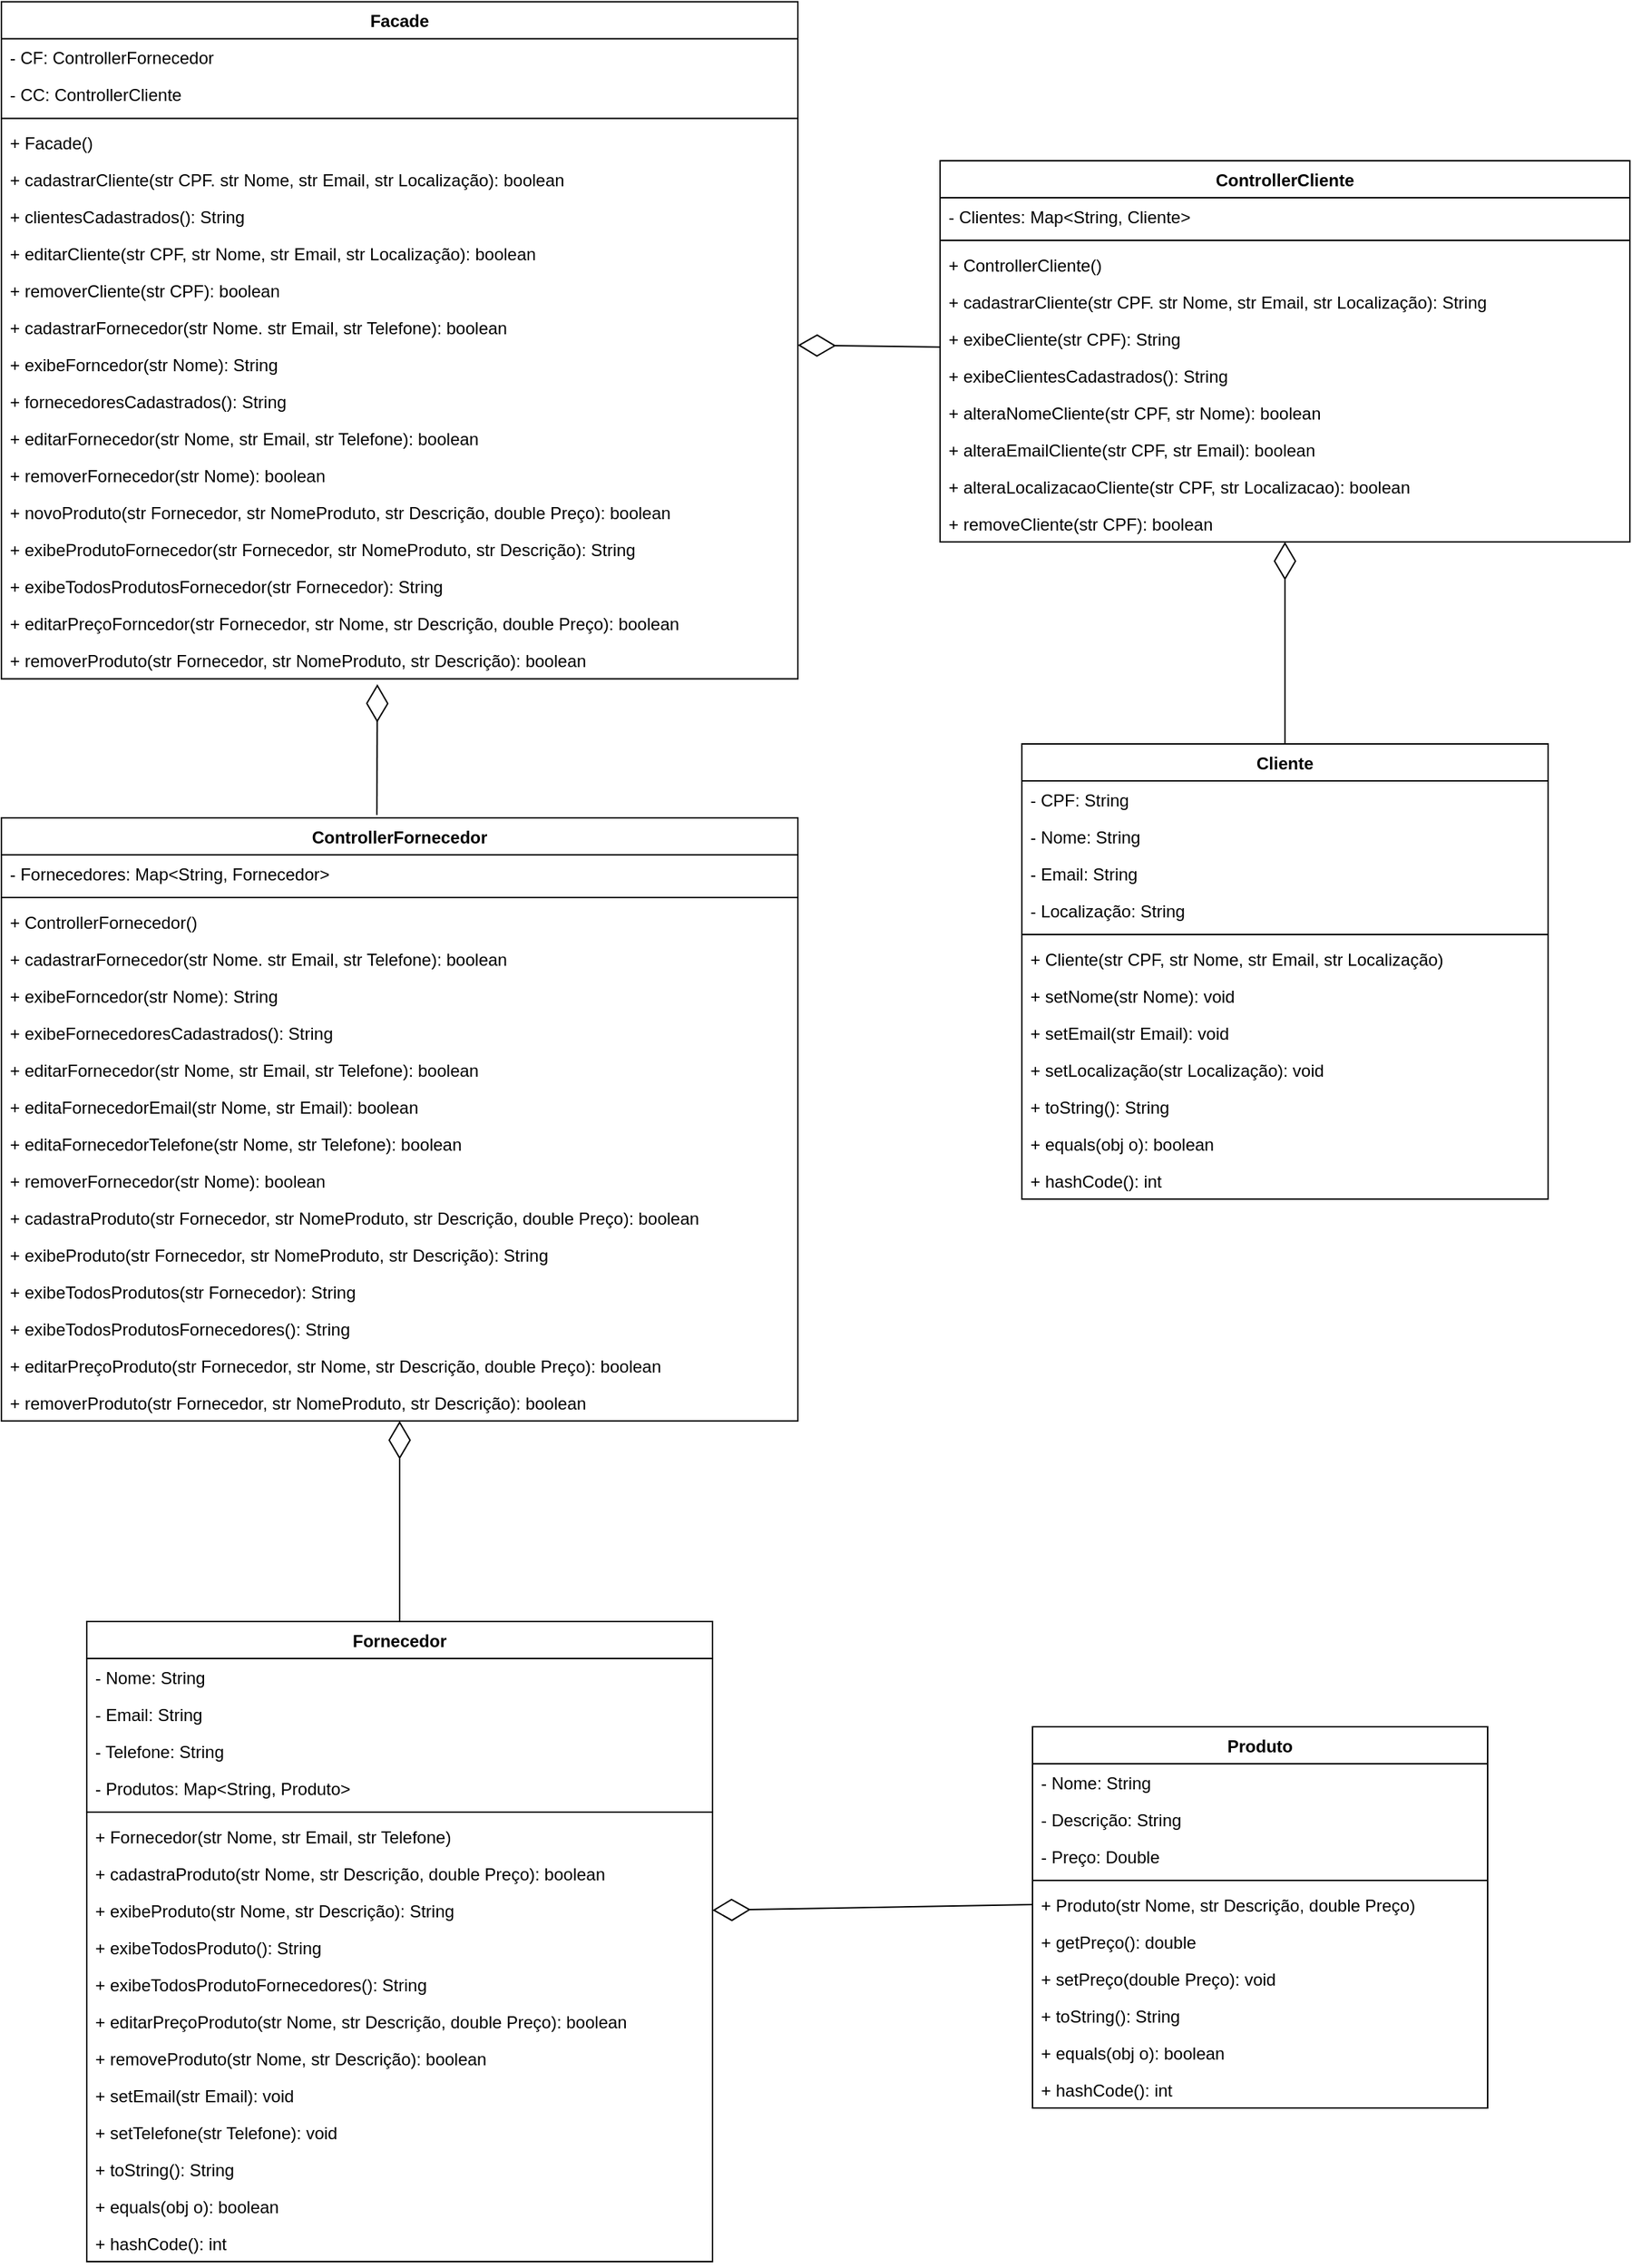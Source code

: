 <mxfile version="10.6.6" type="github"><diagram id="1dacf897ab-67nC6Y--v" name="Page-1"><mxGraphModel dx="2654" dy="2656" grid="1" gridSize="10" guides="1" tooltips="1" connect="1" arrows="1" fold="1" page="1" pageScale="1" pageWidth="850" pageHeight="1100" math="0" shadow="0"><root><mxCell id="0"/><mxCell id="1" parent="0"/><mxCell id="9AOsRPNk2wngLEuKn75F-15" value="ControllerFornecedor" style="swimlane;fontStyle=1;align=center;verticalAlign=top;childLayout=stackLayout;horizontal=1;startSize=26;horizontalStack=0;resizeParent=1;resizeParentMax=0;resizeLast=0;collapsible=1;marginBottom=0;" parent="1" vertex="1"><mxGeometry x="30" y="132" width="560" height="424" as="geometry"/></mxCell><mxCell id="9AOsRPNk2wngLEuKn75F-70" value="- Fornecedores: Map&lt;String, Fornecedor&gt;" style="text;strokeColor=none;fillColor=none;align=left;verticalAlign=top;spacingLeft=4;spacingRight=4;overflow=hidden;rotatable=0;points=[[0,0.5],[1,0.5]];portConstraint=eastwest;" parent="9AOsRPNk2wngLEuKn75F-15" vertex="1"><mxGeometry y="26" width="560" height="26" as="geometry"/></mxCell><mxCell id="9AOsRPNk2wngLEuKn75F-17" value="" style="line;strokeWidth=1;fillColor=none;align=left;verticalAlign=middle;spacingTop=-1;spacingLeft=3;spacingRight=3;rotatable=0;labelPosition=right;points=[];portConstraint=eastwest;" parent="9AOsRPNk2wngLEuKn75F-15" vertex="1"><mxGeometry y="52" width="560" height="8" as="geometry"/></mxCell><mxCell id="9AOsRPNk2wngLEuKn75F-25" value="+ ControllerFornecedor()" style="text;strokeColor=none;fillColor=none;align=left;verticalAlign=top;spacingLeft=4;spacingRight=4;overflow=hidden;rotatable=0;points=[[0,0.5],[1,0.5]];portConstraint=eastwest;" parent="9AOsRPNk2wngLEuKn75F-15" vertex="1"><mxGeometry y="60" width="560" height="26" as="geometry"/></mxCell><mxCell id="9AOsRPNk2wngLEuKn75F-29" value="+ cadastrarFornecedor(str Nome. str Email, str Telefone): boolean" style="text;strokeColor=none;fillColor=none;align=left;verticalAlign=top;spacingLeft=4;spacingRight=4;overflow=hidden;rotatable=0;points=[[0,0.5],[1,0.5]];portConstraint=eastwest;" parent="9AOsRPNk2wngLEuKn75F-15" vertex="1"><mxGeometry y="86" width="560" height="26" as="geometry"/></mxCell><mxCell id="9AOsRPNk2wngLEuKn75F-30" value="+ exibeForncedor(str Nome): String" style="text;strokeColor=none;fillColor=none;align=left;verticalAlign=top;spacingLeft=4;spacingRight=4;overflow=hidden;rotatable=0;points=[[0,0.5],[1,0.5]];portConstraint=eastwest;" parent="9AOsRPNk2wngLEuKn75F-15" vertex="1"><mxGeometry y="112" width="560" height="26" as="geometry"/></mxCell><mxCell id="9AOsRPNk2wngLEuKn75F-74" value="+ exibeFornecedoresCadastrados(): String" style="text;strokeColor=none;fillColor=none;align=left;verticalAlign=top;spacingLeft=4;spacingRight=4;overflow=hidden;rotatable=0;points=[[0,0.5],[1,0.5]];portConstraint=eastwest;" parent="9AOsRPNk2wngLEuKn75F-15" vertex="1"><mxGeometry y="138" width="560" height="26" as="geometry"/></mxCell><mxCell id="9AOsRPNk2wngLEuKn75F-75" value="+ editarFornecedor(str Nome, str Email, str Telefone): boolean" style="text;strokeColor=none;fillColor=none;align=left;verticalAlign=top;spacingLeft=4;spacingRight=4;overflow=hidden;rotatable=0;points=[[0,0.5],[1,0.5]];portConstraint=eastwest;" parent="9AOsRPNk2wngLEuKn75F-15" vertex="1"><mxGeometry y="164" width="560" height="26" as="geometry"/></mxCell><mxCell id="x8V8g_5P_3OUalt4DLKh-25" value="+ editaFornecedorEmail(str Nome, str Email): boolean" style="text;strokeColor=none;fillColor=none;align=left;verticalAlign=top;spacingLeft=4;spacingRight=4;overflow=hidden;rotatable=0;points=[[0,0.5],[1,0.5]];portConstraint=eastwest;" vertex="1" parent="9AOsRPNk2wngLEuKn75F-15"><mxGeometry y="190" width="560" height="26" as="geometry"/></mxCell><mxCell id="x8V8g_5P_3OUalt4DLKh-26" value="+ editaFornecedorTelefone(str Nome, str Telefone): boolean" style="text;strokeColor=none;fillColor=none;align=left;verticalAlign=top;spacingLeft=4;spacingRight=4;overflow=hidden;rotatable=0;points=[[0,0.5],[1,0.5]];portConstraint=eastwest;" vertex="1" parent="9AOsRPNk2wngLEuKn75F-15"><mxGeometry y="216" width="560" height="26" as="geometry"/></mxCell><mxCell id="9AOsRPNk2wngLEuKn75F-76" value="+ removerFornecedor(str Nome): boolean" style="text;strokeColor=none;fillColor=none;align=left;verticalAlign=top;spacingLeft=4;spacingRight=4;overflow=hidden;rotatable=0;points=[[0,0.5],[1,0.5]];portConstraint=eastwest;" parent="9AOsRPNk2wngLEuKn75F-15" vertex="1"><mxGeometry y="242" width="560" height="26" as="geometry"/></mxCell><mxCell id="9AOsRPNk2wngLEuKn75F-77" value="+ cadastraProduto(str Fornecedor, str NomeProduto, str Descrição, double Preço): boolean" style="text;strokeColor=none;fillColor=none;align=left;verticalAlign=top;spacingLeft=4;spacingRight=4;overflow=hidden;rotatable=0;points=[[0,0.5],[1,0.5]];portConstraint=eastwest;" parent="9AOsRPNk2wngLEuKn75F-15" vertex="1"><mxGeometry y="268" width="560" height="26" as="geometry"/></mxCell><mxCell id="9AOsRPNk2wngLEuKn75F-78" value="+ exibeProduto(str Fornecedor, str NomeProduto, str Descrição): String" style="text;strokeColor=none;fillColor=none;align=left;verticalAlign=top;spacingLeft=4;spacingRight=4;overflow=hidden;rotatable=0;points=[[0,0.5],[1,0.5]];portConstraint=eastwest;" parent="9AOsRPNk2wngLEuKn75F-15" vertex="1"><mxGeometry y="294" width="560" height="26" as="geometry"/></mxCell><mxCell id="9AOsRPNk2wngLEuKn75F-81" value="+ exibeTodosProdutos(str Fornecedor): String" style="text;strokeColor=none;fillColor=none;align=left;verticalAlign=top;spacingLeft=4;spacingRight=4;overflow=hidden;rotatable=0;points=[[0,0.5],[1,0.5]];portConstraint=eastwest;" parent="9AOsRPNk2wngLEuKn75F-15" vertex="1"><mxGeometry y="320" width="560" height="26" as="geometry"/></mxCell><mxCell id="x8V8g_5P_3OUalt4DLKh-27" value="+ exibeTodosProdutosFornecedores(): String" style="text;strokeColor=none;fillColor=none;align=left;verticalAlign=top;spacingLeft=4;spacingRight=4;overflow=hidden;rotatable=0;points=[[0,0.5],[1,0.5]];portConstraint=eastwest;" vertex="1" parent="9AOsRPNk2wngLEuKn75F-15"><mxGeometry y="346" width="560" height="26" as="geometry"/></mxCell><mxCell id="9AOsRPNk2wngLEuKn75F-82" value="+ editarPreçoProduto(str Fornecedor, str Nome, str Descrição, double Preço): boolean" style="text;strokeColor=none;fillColor=none;align=left;verticalAlign=top;spacingLeft=4;spacingRight=4;overflow=hidden;rotatable=0;points=[[0,0.5],[1,0.5]];portConstraint=eastwest;" parent="9AOsRPNk2wngLEuKn75F-15" vertex="1"><mxGeometry y="372" width="560" height="26" as="geometry"/></mxCell><mxCell id="9AOsRPNk2wngLEuKn75F-84" value="+ removerProduto(str Fornecedor, str NomeProduto, str Descrição): boolean" style="text;strokeColor=none;fillColor=none;align=left;verticalAlign=top;spacingLeft=4;spacingRight=4;overflow=hidden;rotatable=0;points=[[0,0.5],[1,0.5]];portConstraint=eastwest;" parent="9AOsRPNk2wngLEuKn75F-15" vertex="1"><mxGeometry y="398" width="560" height="26" as="geometry"/></mxCell><mxCell id="9AOsRPNk2wngLEuKn75F-31" value="Cliente" style="swimlane;fontStyle=1;align=center;verticalAlign=top;childLayout=stackLayout;horizontal=1;startSize=26;horizontalStack=0;resizeParent=1;resizeParentMax=0;resizeLast=0;collapsible=1;marginBottom=0;" parent="1" vertex="1"><mxGeometry x="747.5" y="80" width="370" height="320" as="geometry"/></mxCell><mxCell id="9AOsRPNk2wngLEuKn75F-32" value="- CPF: String" style="text;strokeColor=none;fillColor=none;align=left;verticalAlign=top;spacingLeft=4;spacingRight=4;overflow=hidden;rotatable=0;points=[[0,0.5],[1,0.5]];portConstraint=eastwest;" parent="9AOsRPNk2wngLEuKn75F-31" vertex="1"><mxGeometry y="26" width="370" height="26" as="geometry"/></mxCell><mxCell id="9AOsRPNk2wngLEuKn75F-35" value="- Nome: String" style="text;strokeColor=none;fillColor=none;align=left;verticalAlign=top;spacingLeft=4;spacingRight=4;overflow=hidden;rotatable=0;points=[[0,0.5],[1,0.5]];portConstraint=eastwest;" parent="9AOsRPNk2wngLEuKn75F-31" vertex="1"><mxGeometry y="52" width="370" height="26" as="geometry"/></mxCell><mxCell id="9AOsRPNk2wngLEuKn75F-36" value="- Email: String" style="text;strokeColor=none;fillColor=none;align=left;verticalAlign=top;spacingLeft=4;spacingRight=4;overflow=hidden;rotatable=0;points=[[0,0.5],[1,0.5]];portConstraint=eastwest;" parent="9AOsRPNk2wngLEuKn75F-31" vertex="1"><mxGeometry y="78" width="370" height="26" as="geometry"/></mxCell><mxCell id="9AOsRPNk2wngLEuKn75F-37" value="- Localização: String" style="text;strokeColor=none;fillColor=none;align=left;verticalAlign=top;spacingLeft=4;spacingRight=4;overflow=hidden;rotatable=0;points=[[0,0.5],[1,0.5]];portConstraint=eastwest;" parent="9AOsRPNk2wngLEuKn75F-31" vertex="1"><mxGeometry y="104" width="370" height="26" as="geometry"/></mxCell><mxCell id="9AOsRPNk2wngLEuKn75F-33" value="" style="line;strokeWidth=1;fillColor=none;align=left;verticalAlign=middle;spacingTop=-1;spacingLeft=3;spacingRight=3;rotatable=0;labelPosition=right;points=[];portConstraint=eastwest;" parent="9AOsRPNk2wngLEuKn75F-31" vertex="1"><mxGeometry y="130" width="370" height="8" as="geometry"/></mxCell><mxCell id="9AOsRPNk2wngLEuKn75F-38" value="+ Cliente(str CPF, str Nome, str Email, str Localização)" style="text;strokeColor=none;fillColor=none;align=left;verticalAlign=top;spacingLeft=4;spacingRight=4;overflow=hidden;rotatable=0;points=[[0,0.5],[1,0.5]];portConstraint=eastwest;" parent="9AOsRPNk2wngLEuKn75F-31" vertex="1"><mxGeometry y="138" width="370" height="26" as="geometry"/></mxCell><mxCell id="9AOsRPNk2wngLEuKn75F-71" value="+ setNome(str Nome): void" style="text;strokeColor=none;fillColor=none;align=left;verticalAlign=top;spacingLeft=4;spacingRight=4;overflow=hidden;rotatable=0;points=[[0,0.5],[1,0.5]];portConstraint=eastwest;" parent="9AOsRPNk2wngLEuKn75F-31" vertex="1"><mxGeometry y="164" width="370" height="26" as="geometry"/></mxCell><mxCell id="9AOsRPNk2wngLEuKn75F-72" value="+ setEmail(str Email): void" style="text;strokeColor=none;fillColor=none;align=left;verticalAlign=top;spacingLeft=4;spacingRight=4;overflow=hidden;rotatable=0;points=[[0,0.5],[1,0.5]];portConstraint=eastwest;" parent="9AOsRPNk2wngLEuKn75F-31" vertex="1"><mxGeometry y="190" width="370" height="26" as="geometry"/></mxCell><mxCell id="9AOsRPNk2wngLEuKn75F-73" value="+ setLocalização(str Localização): void" style="text;strokeColor=none;fillColor=none;align=left;verticalAlign=top;spacingLeft=4;spacingRight=4;overflow=hidden;rotatable=0;points=[[0,0.5],[1,0.5]];portConstraint=eastwest;" parent="9AOsRPNk2wngLEuKn75F-31" vertex="1"><mxGeometry y="216" width="370" height="26" as="geometry"/></mxCell><mxCell id="9AOsRPNk2wngLEuKn75F-34" value="+ toString(): String" style="text;strokeColor=none;fillColor=none;align=left;verticalAlign=top;spacingLeft=4;spacingRight=4;overflow=hidden;rotatable=0;points=[[0,0.5],[1,0.5]];portConstraint=eastwest;" parent="9AOsRPNk2wngLEuKn75F-31" vertex="1"><mxGeometry y="242" width="370" height="26" as="geometry"/></mxCell><mxCell id="9AOsRPNk2wngLEuKn75F-39" value="+ equals(obj o): boolean" style="text;strokeColor=none;fillColor=none;align=left;verticalAlign=top;spacingLeft=4;spacingRight=4;overflow=hidden;rotatable=0;points=[[0,0.5],[1,0.5]];portConstraint=eastwest;" parent="9AOsRPNk2wngLEuKn75F-31" vertex="1"><mxGeometry y="268" width="370" height="26" as="geometry"/></mxCell><mxCell id="9AOsRPNk2wngLEuKn75F-40" value="+ hashCode(): int" style="text;strokeColor=none;fillColor=none;align=left;verticalAlign=top;spacingLeft=4;spacingRight=4;overflow=hidden;rotatable=0;points=[[0,0.5],[1,0.5]];portConstraint=eastwest;" parent="9AOsRPNk2wngLEuKn75F-31" vertex="1"><mxGeometry y="294" width="370" height="26" as="geometry"/></mxCell><mxCell id="9AOsRPNk2wngLEuKn75F-41" value="Produto" style="swimlane;fontStyle=1;align=center;verticalAlign=top;childLayout=stackLayout;horizontal=1;startSize=26;horizontalStack=0;resizeParent=1;resizeParentMax=0;resizeLast=0;collapsible=1;marginBottom=0;" parent="1" vertex="1"><mxGeometry x="755" y="771" width="320" height="268" as="geometry"/></mxCell><mxCell id="9AOsRPNk2wngLEuKn75F-42" value="- Nome: String" style="text;strokeColor=none;fillColor=none;align=left;verticalAlign=top;spacingLeft=4;spacingRight=4;overflow=hidden;rotatable=0;points=[[0,0.5],[1,0.5]];portConstraint=eastwest;" parent="9AOsRPNk2wngLEuKn75F-41" vertex="1"><mxGeometry y="26" width="320" height="26" as="geometry"/></mxCell><mxCell id="9AOsRPNk2wngLEuKn75F-45" value="- Descrição: String" style="text;strokeColor=none;fillColor=none;align=left;verticalAlign=top;spacingLeft=4;spacingRight=4;overflow=hidden;rotatable=0;points=[[0,0.5],[1,0.5]];portConstraint=eastwest;" parent="9AOsRPNk2wngLEuKn75F-41" vertex="1"><mxGeometry y="52" width="320" height="26" as="geometry"/></mxCell><mxCell id="9AOsRPNk2wngLEuKn75F-46" value="- Preço: Double" style="text;strokeColor=none;fillColor=none;align=left;verticalAlign=top;spacingLeft=4;spacingRight=4;overflow=hidden;rotatable=0;points=[[0,0.5],[1,0.5]];portConstraint=eastwest;" parent="9AOsRPNk2wngLEuKn75F-41" vertex="1"><mxGeometry y="78" width="320" height="26" as="geometry"/></mxCell><mxCell id="9AOsRPNk2wngLEuKn75F-43" value="" style="line;strokeWidth=1;fillColor=none;align=left;verticalAlign=middle;spacingTop=-1;spacingLeft=3;spacingRight=3;rotatable=0;labelPosition=right;points=[];portConstraint=eastwest;" parent="9AOsRPNk2wngLEuKn75F-41" vertex="1"><mxGeometry y="104" width="320" height="8" as="geometry"/></mxCell><mxCell id="9AOsRPNk2wngLEuKn75F-44" value="+ Produto(str Nome, str Descrição, double Preço)" style="text;strokeColor=none;fillColor=none;align=left;verticalAlign=top;spacingLeft=4;spacingRight=4;overflow=hidden;rotatable=0;points=[[0,0.5],[1,0.5]];portConstraint=eastwest;" parent="9AOsRPNk2wngLEuKn75F-41" vertex="1"><mxGeometry y="112" width="320" height="26" as="geometry"/></mxCell><mxCell id="9AOsRPNk2wngLEuKn75F-51" value="+ getPreço(): double" style="text;strokeColor=none;fillColor=none;align=left;verticalAlign=top;spacingLeft=4;spacingRight=4;overflow=hidden;rotatable=0;points=[[0,0.5],[1,0.5]];portConstraint=eastwest;" parent="9AOsRPNk2wngLEuKn75F-41" vertex="1"><mxGeometry y="138" width="320" height="26" as="geometry"/></mxCell><mxCell id="x8V8g_5P_3OUalt4DLKh-21" value="+ setPreço(double Preço): void" style="text;strokeColor=none;fillColor=none;align=left;verticalAlign=top;spacingLeft=4;spacingRight=4;overflow=hidden;rotatable=0;points=[[0,0.5],[1,0.5]];portConstraint=eastwest;" vertex="1" parent="9AOsRPNk2wngLEuKn75F-41"><mxGeometry y="164" width="320" height="26" as="geometry"/></mxCell><mxCell id="9AOsRPNk2wngLEuKn75F-48" value="+ toString(): String" style="text;strokeColor=none;fillColor=none;align=left;verticalAlign=top;spacingLeft=4;spacingRight=4;overflow=hidden;rotatable=0;points=[[0,0.5],[1,0.5]];portConstraint=eastwest;" parent="9AOsRPNk2wngLEuKn75F-41" vertex="1"><mxGeometry y="190" width="320" height="26" as="geometry"/></mxCell><mxCell id="9AOsRPNk2wngLEuKn75F-49" value="+ equals(obj o): boolean" style="text;strokeColor=none;fillColor=none;align=left;verticalAlign=top;spacingLeft=4;spacingRight=4;overflow=hidden;rotatable=0;points=[[0,0.5],[1,0.5]];portConstraint=eastwest;" parent="9AOsRPNk2wngLEuKn75F-41" vertex="1"><mxGeometry y="216" width="320" height="26" as="geometry"/></mxCell><mxCell id="9AOsRPNk2wngLEuKn75F-50" value="+ hashCode(): int" style="text;strokeColor=none;fillColor=none;align=left;verticalAlign=top;spacingLeft=4;spacingRight=4;overflow=hidden;rotatable=0;points=[[0,0.5],[1,0.5]];portConstraint=eastwest;" parent="9AOsRPNk2wngLEuKn75F-41" vertex="1"><mxGeometry y="242" width="320" height="26" as="geometry"/></mxCell><mxCell id="9AOsRPNk2wngLEuKn75F-52" value="Fornecedor" style="swimlane;fontStyle=1;align=center;verticalAlign=top;childLayout=stackLayout;horizontal=1;startSize=26;horizontalStack=0;resizeParent=1;resizeParentMax=0;resizeLast=0;collapsible=1;marginBottom=0;" parent="1" vertex="1"><mxGeometry x="90" y="697" width="440" height="450" as="geometry"/></mxCell><mxCell id="9AOsRPNk2wngLEuKn75F-53" value="- Nome: String" style="text;strokeColor=none;fillColor=none;align=left;verticalAlign=top;spacingLeft=4;spacingRight=4;overflow=hidden;rotatable=0;points=[[0,0.5],[1,0.5]];portConstraint=eastwest;" parent="9AOsRPNk2wngLEuKn75F-52" vertex="1"><mxGeometry y="26" width="440" height="26" as="geometry"/></mxCell><mxCell id="9AOsRPNk2wngLEuKn75F-61" value="- Email: String" style="text;strokeColor=none;fillColor=none;align=left;verticalAlign=top;spacingLeft=4;spacingRight=4;overflow=hidden;rotatable=0;points=[[0,0.5],[1,0.5]];portConstraint=eastwest;" parent="9AOsRPNk2wngLEuKn75F-52" vertex="1"><mxGeometry y="52" width="440" height="26" as="geometry"/></mxCell><mxCell id="9AOsRPNk2wngLEuKn75F-62" value="- Telefone: String" style="text;strokeColor=none;fillColor=none;align=left;verticalAlign=top;spacingLeft=4;spacingRight=4;overflow=hidden;rotatable=0;points=[[0,0.5],[1,0.5]];portConstraint=eastwest;" parent="9AOsRPNk2wngLEuKn75F-52" vertex="1"><mxGeometry y="78" width="440" height="26" as="geometry"/></mxCell><mxCell id="9AOsRPNk2wngLEuKn75F-68" value="- Produtos: Map&lt;String, Produto&gt;" style="text;strokeColor=none;fillColor=none;align=left;verticalAlign=top;spacingLeft=4;spacingRight=4;overflow=hidden;rotatable=0;points=[[0,0.5],[1,0.5]];portConstraint=eastwest;" parent="9AOsRPNk2wngLEuKn75F-52" vertex="1"><mxGeometry y="104" width="440" height="26" as="geometry"/></mxCell><mxCell id="9AOsRPNk2wngLEuKn75F-54" value="" style="line;strokeWidth=1;fillColor=none;align=left;verticalAlign=middle;spacingTop=-1;spacingLeft=3;spacingRight=3;rotatable=0;labelPosition=right;points=[];portConstraint=eastwest;" parent="9AOsRPNk2wngLEuKn75F-52" vertex="1"><mxGeometry y="130" width="440" height="8" as="geometry"/></mxCell><mxCell id="9AOsRPNk2wngLEuKn75F-55" value="+ Fornecedor(str Nome, str Email, str Telefone)" style="text;strokeColor=none;fillColor=none;align=left;verticalAlign=top;spacingLeft=4;spacingRight=4;overflow=hidden;rotatable=0;points=[[0,0.5],[1,0.5]];portConstraint=eastwest;" parent="9AOsRPNk2wngLEuKn75F-52" vertex="1"><mxGeometry y="138" width="440" height="26" as="geometry"/></mxCell><mxCell id="x8V8g_5P_3OUalt4DLKh-22" value="+ cadastraProduto(str Nome, str Descrição, double Preço): boolean" style="text;strokeColor=none;fillColor=none;align=left;verticalAlign=top;spacingLeft=4;spacingRight=4;overflow=hidden;rotatable=0;points=[[0,0.5],[1,0.5]];portConstraint=eastwest;" vertex="1" parent="9AOsRPNk2wngLEuKn75F-52"><mxGeometry y="164" width="440" height="26" as="geometry"/></mxCell><mxCell id="9AOsRPNk2wngLEuKn75F-79" value="+ exibeProduto(str Nome, str Descrição): String" style="text;strokeColor=none;fillColor=none;align=left;verticalAlign=top;spacingLeft=4;spacingRight=4;overflow=hidden;rotatable=0;points=[[0,0.5],[1,0.5]];portConstraint=eastwest;" parent="9AOsRPNk2wngLEuKn75F-52" vertex="1"><mxGeometry y="190" width="440" height="26" as="geometry"/></mxCell><mxCell id="9AOsRPNk2wngLEuKn75F-80" value="+ exibeTodosProduto(): String" style="text;strokeColor=none;fillColor=none;align=left;verticalAlign=top;spacingLeft=4;spacingRight=4;overflow=hidden;rotatable=0;points=[[0,0.5],[1,0.5]];portConstraint=eastwest;" parent="9AOsRPNk2wngLEuKn75F-52" vertex="1"><mxGeometry y="216" width="440" height="26" as="geometry"/></mxCell><mxCell id="x8V8g_5P_3OUalt4DLKh-23" value="+ exibeTodosProdutoFornecedores(): String" style="text;strokeColor=none;fillColor=none;align=left;verticalAlign=top;spacingLeft=4;spacingRight=4;overflow=hidden;rotatable=0;points=[[0,0.5],[1,0.5]];portConstraint=eastwest;" vertex="1" parent="9AOsRPNk2wngLEuKn75F-52"><mxGeometry y="242" width="440" height="26" as="geometry"/></mxCell><mxCell id="9AOsRPNk2wngLEuKn75F-83" value="+ editarPreçoProduto(str Nome, str Descrição, double Preço): boolean" style="text;strokeColor=none;fillColor=none;align=left;verticalAlign=top;spacingLeft=4;spacingRight=4;overflow=hidden;rotatable=0;points=[[0,0.5],[1,0.5]];portConstraint=eastwest;" parent="9AOsRPNk2wngLEuKn75F-52" vertex="1"><mxGeometry y="268" width="440" height="26" as="geometry"/></mxCell><mxCell id="x8V8g_5P_3OUalt4DLKh-24" value="+ removeProduto(str Nome, str Descrição): boolean" style="text;strokeColor=none;fillColor=none;align=left;verticalAlign=top;spacingLeft=4;spacingRight=4;overflow=hidden;rotatable=0;points=[[0,0.5],[1,0.5]];portConstraint=eastwest;" vertex="1" parent="9AOsRPNk2wngLEuKn75F-52"><mxGeometry y="294" width="440" height="26" as="geometry"/></mxCell><mxCell id="9AOsRPNk2wngLEuKn75F-64" value="+ setEmail(str Email): void" style="text;strokeColor=none;fillColor=none;align=left;verticalAlign=top;spacingLeft=4;spacingRight=4;overflow=hidden;rotatable=0;points=[[0,0.5],[1,0.5]];portConstraint=eastwest;" parent="9AOsRPNk2wngLEuKn75F-52" vertex="1"><mxGeometry y="320" width="440" height="26" as="geometry"/></mxCell><mxCell id="9AOsRPNk2wngLEuKn75F-65" value="+ setTelefone(str Telefone): void" style="text;strokeColor=none;fillColor=none;align=left;verticalAlign=top;spacingLeft=4;spacingRight=4;overflow=hidden;rotatable=0;points=[[0,0.5],[1,0.5]];portConstraint=eastwest;" parent="9AOsRPNk2wngLEuKn75F-52" vertex="1"><mxGeometry y="346" width="440" height="26" as="geometry"/></mxCell><mxCell id="9AOsRPNk2wngLEuKn75F-63" value="+ toString(): String" style="text;strokeColor=none;fillColor=none;align=left;verticalAlign=top;spacingLeft=4;spacingRight=4;overflow=hidden;rotatable=0;points=[[0,0.5],[1,0.5]];portConstraint=eastwest;" parent="9AOsRPNk2wngLEuKn75F-52" vertex="1"><mxGeometry y="372" width="440" height="26" as="geometry"/></mxCell><mxCell id="9AOsRPNk2wngLEuKn75F-66" value="+ equals(obj o): boolean" style="text;strokeColor=none;fillColor=none;align=left;verticalAlign=top;spacingLeft=4;spacingRight=4;overflow=hidden;rotatable=0;points=[[0,0.5],[1,0.5]];portConstraint=eastwest;" parent="9AOsRPNk2wngLEuKn75F-52" vertex="1"><mxGeometry y="398" width="440" height="26" as="geometry"/></mxCell><mxCell id="9AOsRPNk2wngLEuKn75F-67" value="+ hashCode(): int" style="text;strokeColor=none;fillColor=none;align=left;verticalAlign=top;spacingLeft=4;spacingRight=4;overflow=hidden;rotatable=0;points=[[0,0.5],[1,0.5]];portConstraint=eastwest;" parent="9AOsRPNk2wngLEuKn75F-52" vertex="1"><mxGeometry y="424" width="440" height="26" as="geometry"/></mxCell><mxCell id="9AOsRPNk2wngLEuKn75F-86" value="" style="endArrow=diamondThin;endFill=0;endSize=24;html=1;exitX=0;exitY=0.5;exitDx=0;exitDy=0;entryX=1;entryY=0.5;entryDx=0;entryDy=0;" parent="1" source="9AOsRPNk2wngLEuKn75F-44" target="9AOsRPNk2wngLEuKn75F-79" edge="1"><mxGeometry width="160" relative="1" as="geometry"><mxPoint x="500" y="900" as="sourcePoint"/><mxPoint x="660" y="900" as="targetPoint"/></mxGeometry></mxCell><mxCell id="9AOsRPNk2wngLEuKn75F-87" value="" style="endArrow=diamondThin;endFill=0;endSize=24;html=1;exitX=0.5;exitY=0;exitDx=0;exitDy=0;" parent="1" source="9AOsRPNk2wngLEuKn75F-52" target="9AOsRPNk2wngLEuKn75F-15" edge="1"><mxGeometry width="160" relative="1" as="geometry"><mxPoint x="280" y="670" as="sourcePoint"/><mxPoint x="280" y="612" as="targetPoint"/></mxGeometry></mxCell><mxCell id="9AOsRPNk2wngLEuKn75F-88" value="" style="endArrow=diamondThin;endFill=0;endSize=24;html=1;" parent="1" source="9AOsRPNk2wngLEuKn75F-31" target="x8V8g_5P_3OUalt4DLKh-13" edge="1"><mxGeometry width="160" relative="1" as="geometry"><mxPoint x="620" y="530" as="sourcePoint"/><mxPoint x="780" y="530" as="targetPoint"/></mxGeometry></mxCell><mxCell id="9AOsRPNk2wngLEuKn75F-89" value="Facade" style="swimlane;fontStyle=1;align=center;verticalAlign=top;childLayout=stackLayout;horizontal=1;startSize=26;horizontalStack=0;resizeParent=1;resizeParentMax=0;resizeLast=0;collapsible=1;marginBottom=0;" parent="1" vertex="1"><mxGeometry x="30" y="-441.765" width="560" height="476" as="geometry"/></mxCell><mxCell id="9AOsRPNk2wngLEuKn75F-90" value="- CF: ControllerFornecedor" style="text;strokeColor=none;fillColor=none;align=left;verticalAlign=top;spacingLeft=4;spacingRight=4;overflow=hidden;rotatable=0;points=[[0,0.5],[1,0.5]];portConstraint=eastwest;" parent="9AOsRPNk2wngLEuKn75F-89" vertex="1"><mxGeometry y="26" width="560" height="26" as="geometry"/></mxCell><mxCell id="x8V8g_5P_3OUalt4DLKh-32" value="- CC: ControllerCliente" style="text;strokeColor=none;fillColor=none;align=left;verticalAlign=top;spacingLeft=4;spacingRight=4;overflow=hidden;rotatable=0;points=[[0,0.5],[1,0.5]];portConstraint=eastwest;" vertex="1" parent="9AOsRPNk2wngLEuKn75F-89"><mxGeometry y="52" width="560" height="26" as="geometry"/></mxCell><mxCell id="9AOsRPNk2wngLEuKn75F-92" value="" style="line;strokeWidth=1;fillColor=none;align=left;verticalAlign=middle;spacingTop=-1;spacingLeft=3;spacingRight=3;rotatable=0;labelPosition=right;points=[];portConstraint=eastwest;" parent="9AOsRPNk2wngLEuKn75F-89" vertex="1"><mxGeometry y="78" width="560" height="8" as="geometry"/></mxCell><mxCell id="9AOsRPNk2wngLEuKn75F-93" value="+ Facade()" style="text;strokeColor=none;fillColor=none;align=left;verticalAlign=top;spacingLeft=4;spacingRight=4;overflow=hidden;rotatable=0;points=[[0,0.5],[1,0.5]];portConstraint=eastwest;" parent="9AOsRPNk2wngLEuKn75F-89" vertex="1"><mxGeometry y="86" width="560" height="26" as="geometry"/></mxCell><mxCell id="9AOsRPNk2wngLEuKn75F-94" value="+ cadastrarCliente(str CPF. str Nome, str Email, str Localização): boolean" style="text;strokeColor=none;fillColor=none;align=left;verticalAlign=top;spacingLeft=4;spacingRight=4;overflow=hidden;rotatable=0;points=[[0,0.5],[1,0.5]];portConstraint=eastwest;" parent="9AOsRPNk2wngLEuKn75F-89" vertex="1"><mxGeometry y="112" width="560" height="26" as="geometry"/></mxCell><mxCell id="9AOsRPNk2wngLEuKn75F-95" value="+ clientesCadastrados(): String" style="text;strokeColor=none;fillColor=none;align=left;verticalAlign=top;spacingLeft=4;spacingRight=4;overflow=hidden;rotatable=0;points=[[0,0.5],[1,0.5]];portConstraint=eastwest;" parent="9AOsRPNk2wngLEuKn75F-89" vertex="1"><mxGeometry y="138" width="560" height="26" as="geometry"/></mxCell><mxCell id="9AOsRPNk2wngLEuKn75F-96" value="+ editarCliente(str CPF, str Nome, str Email, str Localização): boolean" style="text;strokeColor=none;fillColor=none;align=left;verticalAlign=top;spacingLeft=4;spacingRight=4;overflow=hidden;rotatable=0;points=[[0,0.5],[1,0.5]];portConstraint=eastwest;" parent="9AOsRPNk2wngLEuKn75F-89" vertex="1"><mxGeometry y="164" width="560" height="26" as="geometry"/></mxCell><mxCell id="9AOsRPNk2wngLEuKn75F-97" value="+ removerCliente(str CPF): boolean" style="text;strokeColor=none;fillColor=none;align=left;verticalAlign=top;spacingLeft=4;spacingRight=4;overflow=hidden;rotatable=0;points=[[0,0.5],[1,0.5]];portConstraint=eastwest;" parent="9AOsRPNk2wngLEuKn75F-89" vertex="1"><mxGeometry y="190" width="560" height="26" as="geometry"/></mxCell><mxCell id="9AOsRPNk2wngLEuKn75F-98" value="+ cadastrarFornecedor(str Nome. str Email, str Telefone): boolean" style="text;strokeColor=none;fillColor=none;align=left;verticalAlign=top;spacingLeft=4;spacingRight=4;overflow=hidden;rotatable=0;points=[[0,0.5],[1,0.5]];portConstraint=eastwest;" parent="9AOsRPNk2wngLEuKn75F-89" vertex="1"><mxGeometry y="216" width="560" height="26" as="geometry"/></mxCell><mxCell id="9AOsRPNk2wngLEuKn75F-99" value="+ exibeForncedor(str Nome): String" style="text;strokeColor=none;fillColor=none;align=left;verticalAlign=top;spacingLeft=4;spacingRight=4;overflow=hidden;rotatable=0;points=[[0,0.5],[1,0.5]];portConstraint=eastwest;" parent="9AOsRPNk2wngLEuKn75F-89" vertex="1"><mxGeometry y="242" width="560" height="26" as="geometry"/></mxCell><mxCell id="9AOsRPNk2wngLEuKn75F-100" value="+ fornecedoresCadastrados(): String" style="text;strokeColor=none;fillColor=none;align=left;verticalAlign=top;spacingLeft=4;spacingRight=4;overflow=hidden;rotatable=0;points=[[0,0.5],[1,0.5]];portConstraint=eastwest;" parent="9AOsRPNk2wngLEuKn75F-89" vertex="1"><mxGeometry y="268" width="560" height="26" as="geometry"/></mxCell><mxCell id="9AOsRPNk2wngLEuKn75F-101" value="+ editarFornecedor(str Nome, str Email, str Telefone): boolean" style="text;strokeColor=none;fillColor=none;align=left;verticalAlign=top;spacingLeft=4;spacingRight=4;overflow=hidden;rotatable=0;points=[[0,0.5],[1,0.5]];portConstraint=eastwest;" parent="9AOsRPNk2wngLEuKn75F-89" vertex="1"><mxGeometry y="294" width="560" height="26" as="geometry"/></mxCell><mxCell id="9AOsRPNk2wngLEuKn75F-102" value="+ removerFornecedor(str Nome): boolean" style="text;strokeColor=none;fillColor=none;align=left;verticalAlign=top;spacingLeft=4;spacingRight=4;overflow=hidden;rotatable=0;points=[[0,0.5],[1,0.5]];portConstraint=eastwest;" parent="9AOsRPNk2wngLEuKn75F-89" vertex="1"><mxGeometry y="320" width="560" height="26" as="geometry"/></mxCell><mxCell id="9AOsRPNk2wngLEuKn75F-103" value="+ novoProduto(str Fornecedor, str NomeProduto, str Descrição, double Preço): boolean" style="text;strokeColor=none;fillColor=none;align=left;verticalAlign=top;spacingLeft=4;spacingRight=4;overflow=hidden;rotatable=0;points=[[0,0.5],[1,0.5]];portConstraint=eastwest;" parent="9AOsRPNk2wngLEuKn75F-89" vertex="1"><mxGeometry y="346" width="560" height="26" as="geometry"/></mxCell><mxCell id="9AOsRPNk2wngLEuKn75F-104" value="+ exibeProdutoFornecedor(str Fornecedor, str NomeProduto, str Descrição): String" style="text;strokeColor=none;fillColor=none;align=left;verticalAlign=top;spacingLeft=4;spacingRight=4;overflow=hidden;rotatable=0;points=[[0,0.5],[1,0.5]];portConstraint=eastwest;" parent="9AOsRPNk2wngLEuKn75F-89" vertex="1"><mxGeometry y="372" width="560" height="26" as="geometry"/></mxCell><mxCell id="9AOsRPNk2wngLEuKn75F-105" value="+ exibeTodosProdutosFornecedor(str Fornecedor): String" style="text;strokeColor=none;fillColor=none;align=left;verticalAlign=top;spacingLeft=4;spacingRight=4;overflow=hidden;rotatable=0;points=[[0,0.5],[1,0.5]];portConstraint=eastwest;" parent="9AOsRPNk2wngLEuKn75F-89" vertex="1"><mxGeometry y="398" width="560" height="26" as="geometry"/></mxCell><mxCell id="9AOsRPNk2wngLEuKn75F-106" value="+ editarPreçoForncedor(str Fornecedor, str Nome, str Descrição, double Preço): boolean" style="text;strokeColor=none;fillColor=none;align=left;verticalAlign=top;spacingLeft=4;spacingRight=4;overflow=hidden;rotatable=0;points=[[0,0.5],[1,0.5]];portConstraint=eastwest;" parent="9AOsRPNk2wngLEuKn75F-89" vertex="1"><mxGeometry y="424" width="560" height="26" as="geometry"/></mxCell><mxCell id="9AOsRPNk2wngLEuKn75F-107" value="+ removerProduto(str Fornecedor, str NomeProduto, str Descrição): boolean" style="text;strokeColor=none;fillColor=none;align=left;verticalAlign=top;spacingLeft=4;spacingRight=4;overflow=hidden;rotatable=0;points=[[0,0.5],[1,0.5]];portConstraint=eastwest;" parent="9AOsRPNk2wngLEuKn75F-89" vertex="1"><mxGeometry y="450" width="560" height="26" as="geometry"/></mxCell><mxCell id="9AOsRPNk2wngLEuKn75F-108" value="" style="endArrow=diamondThin;endFill=0;endSize=24;html=1;entryX=0.472;entryY=1.147;entryDx=0;entryDy=0;entryPerimeter=0;" parent="1" target="9AOsRPNk2wngLEuKn75F-107" edge="1"><mxGeometry width="160" relative="1" as="geometry"><mxPoint x="294" y="130" as="sourcePoint"/><mxPoint x="390" y="60" as="targetPoint"/></mxGeometry></mxCell><mxCell id="x8V8g_5P_3OUalt4DLKh-13" value="ControllerCliente" style="swimlane;fontStyle=1;align=center;verticalAlign=top;childLayout=stackLayout;horizontal=1;startSize=26;horizontalStack=0;resizeParent=1;resizeParentMax=0;resizeLast=0;collapsible=1;marginBottom=0;" vertex="1" parent="1"><mxGeometry x="690" y="-330" width="485" height="268" as="geometry"/></mxCell><mxCell id="x8V8g_5P_3OUalt4DLKh-14" value="- Clientes: Map&lt;String, Cliente&gt;" style="text;strokeColor=none;fillColor=none;align=left;verticalAlign=top;spacingLeft=4;spacingRight=4;overflow=hidden;rotatable=0;points=[[0,0.5],[1,0.5]];portConstraint=eastwest;" vertex="1" parent="x8V8g_5P_3OUalt4DLKh-13"><mxGeometry y="26" width="485" height="26" as="geometry"/></mxCell><mxCell id="x8V8g_5P_3OUalt4DLKh-15" value="" style="line;strokeWidth=1;fillColor=none;align=left;verticalAlign=middle;spacingTop=-1;spacingLeft=3;spacingRight=3;rotatable=0;labelPosition=right;points=[];portConstraint=eastwest;" vertex="1" parent="x8V8g_5P_3OUalt4DLKh-13"><mxGeometry y="52" width="485" height="8" as="geometry"/></mxCell><mxCell id="x8V8g_5P_3OUalt4DLKh-16" value="+ ControllerCliente()" style="text;strokeColor=none;fillColor=none;align=left;verticalAlign=top;spacingLeft=4;spacingRight=4;overflow=hidden;rotatable=0;points=[[0,0.5],[1,0.5]];portConstraint=eastwest;" vertex="1" parent="x8V8g_5P_3OUalt4DLKh-13"><mxGeometry y="60" width="485" height="26" as="geometry"/></mxCell><mxCell id="x8V8g_5P_3OUalt4DLKh-17" value="+ cadastrarCliente(str CPF. str Nome, str Email, str Localização): String" style="text;strokeColor=none;fillColor=none;align=left;verticalAlign=top;spacingLeft=4;spacingRight=4;overflow=hidden;rotatable=0;points=[[0,0.5],[1,0.5]];portConstraint=eastwest;" vertex="1" parent="x8V8g_5P_3OUalt4DLKh-13"><mxGeometry y="86" width="485" height="26" as="geometry"/></mxCell><mxCell id="x8V8g_5P_3OUalt4DLKh-29" value="+ exibeCliente(str CPF): String" style="text;strokeColor=none;fillColor=none;align=left;verticalAlign=top;spacingLeft=4;spacingRight=4;overflow=hidden;rotatable=0;points=[[0,0.5],[1,0.5]];portConstraint=eastwest;" vertex="1" parent="x8V8g_5P_3OUalt4DLKh-13"><mxGeometry y="112" width="485" height="26" as="geometry"/></mxCell><mxCell id="x8V8g_5P_3OUalt4DLKh-28" value="+ exibeClientesCadastrados(): String" style="text;strokeColor=none;fillColor=none;align=left;verticalAlign=top;spacingLeft=4;spacingRight=4;overflow=hidden;rotatable=0;points=[[0,0.5],[1,0.5]];portConstraint=eastwest;" vertex="1" parent="x8V8g_5P_3OUalt4DLKh-13"><mxGeometry y="138" width="485" height="26" as="geometry"/></mxCell><mxCell id="x8V8g_5P_3OUalt4DLKh-19" value="+ alteraNomeCliente(str CPF, str Nome): boolean" style="text;strokeColor=none;fillColor=none;align=left;verticalAlign=top;spacingLeft=4;spacingRight=4;overflow=hidden;rotatable=0;points=[[0,0.5],[1,0.5]];portConstraint=eastwest;" vertex="1" parent="x8V8g_5P_3OUalt4DLKh-13"><mxGeometry y="164" width="485" height="26" as="geometry"/></mxCell><mxCell id="x8V8g_5P_3OUalt4DLKh-30" value="+ alteraEmailCliente(str CPF, str Email): boolean" style="text;strokeColor=none;fillColor=none;align=left;verticalAlign=top;spacingLeft=4;spacingRight=4;overflow=hidden;rotatable=0;points=[[0,0.5],[1,0.5]];portConstraint=eastwest;" vertex="1" parent="x8V8g_5P_3OUalt4DLKh-13"><mxGeometry y="190" width="485" height="26" as="geometry"/></mxCell><mxCell id="x8V8g_5P_3OUalt4DLKh-31" value="+ alteraLocalizacaoCliente(str CPF, str Localizacao): boolean" style="text;strokeColor=none;fillColor=none;align=left;verticalAlign=top;spacingLeft=4;spacingRight=4;overflow=hidden;rotatable=0;points=[[0,0.5],[1,0.5]];portConstraint=eastwest;" vertex="1" parent="x8V8g_5P_3OUalt4DLKh-13"><mxGeometry y="216" width="485" height="26" as="geometry"/></mxCell><mxCell id="x8V8g_5P_3OUalt4DLKh-20" value="+ removeCliente(str CPF): boolean" style="text;strokeColor=none;fillColor=none;align=left;verticalAlign=top;spacingLeft=4;spacingRight=4;overflow=hidden;rotatable=0;points=[[0,0.5],[1,0.5]];portConstraint=eastwest;" vertex="1" parent="x8V8g_5P_3OUalt4DLKh-13"><mxGeometry y="242" width="485" height="26" as="geometry"/></mxCell><mxCell id="x8V8g_5P_3OUalt4DLKh-34" value="" style="endArrow=diamondThin;endFill=0;endSize=24;html=1;" edge="1" parent="1" source="x8V8g_5P_3OUalt4DLKh-13" target="9AOsRPNk2wngLEuKn75F-89"><mxGeometry width="160" relative="1" as="geometry"><mxPoint x="610" y="-360" as="sourcePoint"/><mxPoint x="770" y="-360" as="targetPoint"/></mxGeometry></mxCell></root></mxGraphModel></diagram></mxfile>